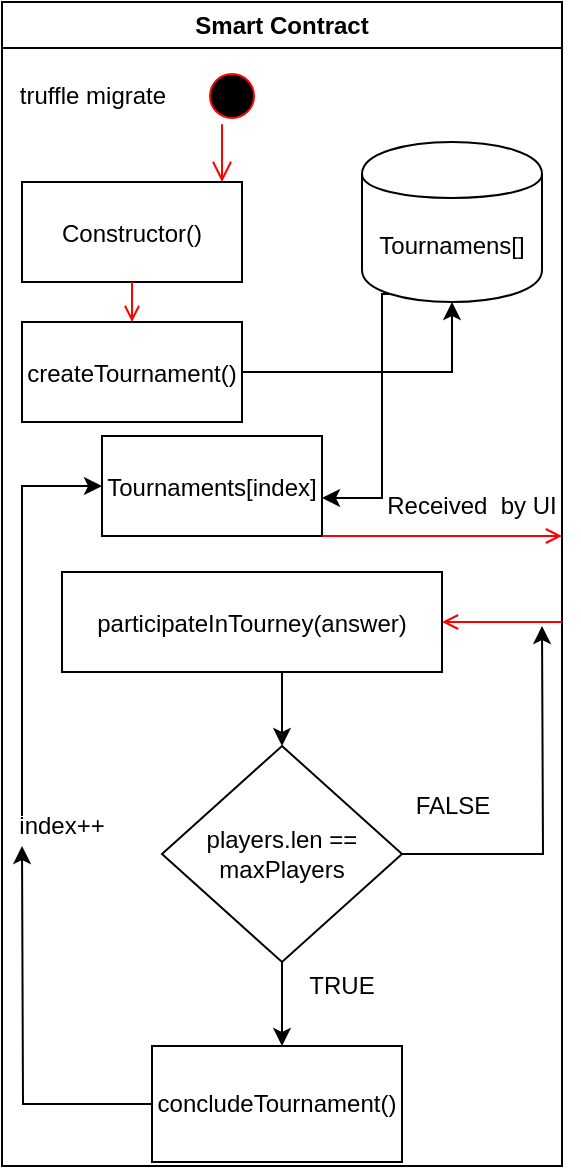 <mxfile version="13.10.9" type="device"><diagram name="Page-1" id="e7e014a7-5840-1c2e-5031-d8a46d1fe8dd"><mxGraphModel dx="1012" dy="503" grid="0" gridSize="10" guides="1" tooltips="1" connect="1" arrows="1" fold="1" page="0" pageScale="1" pageWidth="1169" pageHeight="826" background="#ffffff" math="0" shadow="0"><root><mxCell id="0"/><mxCell id="1" parent="0"/><mxCell id="2" value="Smart Contract" style="swimlane;whiteSpace=wrap" parent="1" vertex="1"><mxGeometry x="120" y="128" width="280" height="582" as="geometry"/></mxCell><mxCell id="5" value="" style="ellipse;shape=startState;fillColor=#000000;strokeColor=#ff0000;" parent="2" vertex="1"><mxGeometry x="100" y="32" width="30" height="30" as="geometry"/></mxCell><mxCell id="6" value="" style="edgeStyle=elbowEdgeStyle;elbow=horizontal;verticalAlign=bottom;endArrow=open;endSize=8;strokeColor=#FF0000;endFill=1;rounded=0" parent="2" source="5" target="7" edge="1"><mxGeometry x="100" y="40" as="geometry"><mxPoint x="115" y="110" as="targetPoint"/></mxGeometry></mxCell><mxCell id="7" value="Constructor()" style="" parent="2" vertex="1"><mxGeometry x="10" y="90" width="110" height="50" as="geometry"/></mxCell><mxCell id="8" value="createTournament()" style="" parent="2" vertex="1"><mxGeometry x="10" y="160" width="110" height="50" as="geometry"/></mxCell><mxCell id="9" value="" style="endArrow=open;strokeColor=#FF0000;endFill=1;rounded=0" parent="2" source="7" target="8" edge="1"><mxGeometry relative="1" as="geometry"/></mxCell><mxCell id="3Xdt8ZPgbP7yJzE_-cIv-43" value="truffle migrate" style="text;html=1;resizable=0;autosize=1;align=center;verticalAlign=middle;points=[];fillColor=none;strokeColor=none;rounded=0;" vertex="1" parent="2"><mxGeometry y="37" width="90" height="20" as="geometry"/></mxCell><mxCell id="3Xdt8ZPgbP7yJzE_-cIv-47" value="Tournamens[]" style="shape=cylinder;whiteSpace=wrap;html=1;boundedLbl=1;backgroundOutline=1;" vertex="1" parent="2"><mxGeometry x="180" y="70" width="90" height="80" as="geometry"/></mxCell><mxCell id="3Xdt8ZPgbP7yJzE_-cIv-48" value="" style="edgeStyle=orthogonalEdgeStyle;rounded=0;orthogonalLoop=1;jettySize=auto;html=1;" edge="1" parent="2" source="8" target="3Xdt8ZPgbP7yJzE_-cIv-47"><mxGeometry relative="1" as="geometry"/></mxCell><mxCell id="3Xdt8ZPgbP7yJzE_-cIv-49" value="Tournaments[index]" style="" vertex="1" parent="2"><mxGeometry x="50" y="217" width="110" height="50" as="geometry"/></mxCell><mxCell id="3Xdt8ZPgbP7yJzE_-cIv-55" style="edgeStyle=orthogonalEdgeStyle;rounded=0;orthogonalLoop=1;jettySize=auto;html=1;exitX=0.5;exitY=1;exitDx=0;exitDy=0;entryX=0.5;entryY=0;entryDx=0;entryDy=0;" edge="1" parent="2" source="3Xdt8ZPgbP7yJzE_-cIv-52" target="3Xdt8ZPgbP7yJzE_-cIv-54"><mxGeometry relative="1" as="geometry"/></mxCell><mxCell id="3Xdt8ZPgbP7yJzE_-cIv-52" value="participateInTourney(answer)" style="" vertex="1" parent="2"><mxGeometry x="30" y="285" width="190" height="50" as="geometry"/></mxCell><mxCell id="3Xdt8ZPgbP7yJzE_-cIv-53" value="" style="endArrow=open;strokeColor=#FF0000;endFill=1;rounded=0;entryX=1;entryY=0.5;entryDx=0;entryDy=0;" edge="1" parent="2" target="3Xdt8ZPgbP7yJzE_-cIv-52"><mxGeometry relative="1" as="geometry"><mxPoint x="280" y="310" as="sourcePoint"/><mxPoint x="240" y="392" as="targetPoint"/></mxGeometry></mxCell><mxCell id="3Xdt8ZPgbP7yJzE_-cIv-54" value="players.len == maxPlayers" style="rhombus;whiteSpace=wrap;html=1;" vertex="1" parent="2"><mxGeometry x="80" y="372" width="120" height="108" as="geometry"/></mxCell><mxCell id="3Xdt8ZPgbP7yJzE_-cIv-58" style="edgeStyle=orthogonalEdgeStyle;rounded=0;orthogonalLoop=1;jettySize=auto;html=1;exitX=0.15;exitY=0.95;exitDx=0;exitDy=0;exitPerimeter=0;" edge="1" parent="2" source="3Xdt8ZPgbP7yJzE_-cIv-47"><mxGeometry relative="1" as="geometry"><mxPoint x="160" y="248" as="targetPoint"/><Array as="points"><mxPoint x="190" y="146"/><mxPoint x="190" y="248"/></Array></mxGeometry></mxCell><mxCell id="3Xdt8ZPgbP7yJzE_-cIv-42" value="FALSE" style="text;html=1;resizable=0;autosize=1;align=center;verticalAlign=middle;points=[];fillColor=none;strokeColor=none;rounded=0;" vertex="1" parent="2"><mxGeometry x="200" y="392" width="50" height="20" as="geometry"/></mxCell><mxCell id="3Xdt8ZPgbP7yJzE_-cIv-59" value="index++" style="text;html=1;strokeColor=none;fillColor=none;align=center;verticalAlign=middle;whiteSpace=wrap;rounded=0;" vertex="1" parent="2"><mxGeometry x="10" y="402" width="40" height="20" as="geometry"/></mxCell><mxCell id="3Xdt8ZPgbP7yJzE_-cIv-64" value="concludeTournament()" style="rounded=0;whiteSpace=wrap;html=1;" vertex="1" parent="2"><mxGeometry x="75" y="522" width="125" height="58" as="geometry"/></mxCell><mxCell id="3Xdt8ZPgbP7yJzE_-cIv-66" value="Received&amp;nbsp; by UI" style="text;html=1;strokeColor=none;fillColor=none;align=center;verticalAlign=middle;whiteSpace=wrap;rounded=0;" vertex="1" parent="2"><mxGeometry x="190" y="242" width="90" height="20" as="geometry"/></mxCell><mxCell id="20" value="" style="endArrow=open;strokeColor=#FF0000;endFill=1;rounded=0;exitX=1;exitY=1;exitDx=0;exitDy=0;" parent="2" source="3Xdt8ZPgbP7yJzE_-cIv-49" edge="1"><mxGeometry relative="1" as="geometry"><mxPoint x="250" y="352" as="sourcePoint"/><mxPoint x="280" y="267" as="targetPoint"/></mxGeometry></mxCell><mxCell id="3Xdt8ZPgbP7yJzE_-cIv-67" value="TRUE" style="text;html=1;strokeColor=none;fillColor=none;align=center;verticalAlign=middle;whiteSpace=wrap;rounded=0;" vertex="1" parent="2"><mxGeometry x="150" y="482" width="40" height="20" as="geometry"/></mxCell><mxCell id="3Xdt8ZPgbP7yJzE_-cIv-70" style="edgeStyle=orthogonalEdgeStyle;rounded=0;orthogonalLoop=1;jettySize=auto;html=1;exitX=0;exitY=0.25;exitDx=0;exitDy=0;entryX=0;entryY=0.5;entryDx=0;entryDy=0;" edge="1" parent="2" source="3Xdt8ZPgbP7yJzE_-cIv-59" target="3Xdt8ZPgbP7yJzE_-cIv-49"><mxGeometry relative="1" as="geometry"><mxPoint x="10" y="242" as="targetPoint"/><Array as="points"><mxPoint x="10" y="242"/></Array></mxGeometry></mxCell><mxCell id="3Xdt8ZPgbP7yJzE_-cIv-61" style="edgeStyle=orthogonalEdgeStyle;rounded=0;orthogonalLoop=1;jettySize=auto;html=1;exitX=0.5;exitY=1;exitDx=0;exitDy=0;" edge="1" parent="1" source="3Xdt8ZPgbP7yJzE_-cIv-54"><mxGeometry relative="1" as="geometry"><mxPoint x="260" y="650" as="targetPoint"/></mxGeometry></mxCell><mxCell id="3Xdt8ZPgbP7yJzE_-cIv-65" style="edgeStyle=orthogonalEdgeStyle;rounded=0;orthogonalLoop=1;jettySize=auto;html=1;exitX=1;exitY=0.5;exitDx=0;exitDy=0;" edge="1" parent="1" source="3Xdt8ZPgbP7yJzE_-cIv-54"><mxGeometry relative="1" as="geometry"><mxPoint x="390" y="440" as="targetPoint"/></mxGeometry></mxCell><mxCell id="3Xdt8ZPgbP7yJzE_-cIv-68" style="edgeStyle=orthogonalEdgeStyle;rounded=0;orthogonalLoop=1;jettySize=auto;html=1;exitX=0;exitY=0.5;exitDx=0;exitDy=0;" edge="1" parent="1" source="3Xdt8ZPgbP7yJzE_-cIv-64"><mxGeometry relative="1" as="geometry"><mxPoint x="130" y="550" as="targetPoint"/></mxGeometry></mxCell></root></mxGraphModel></diagram></mxfile>